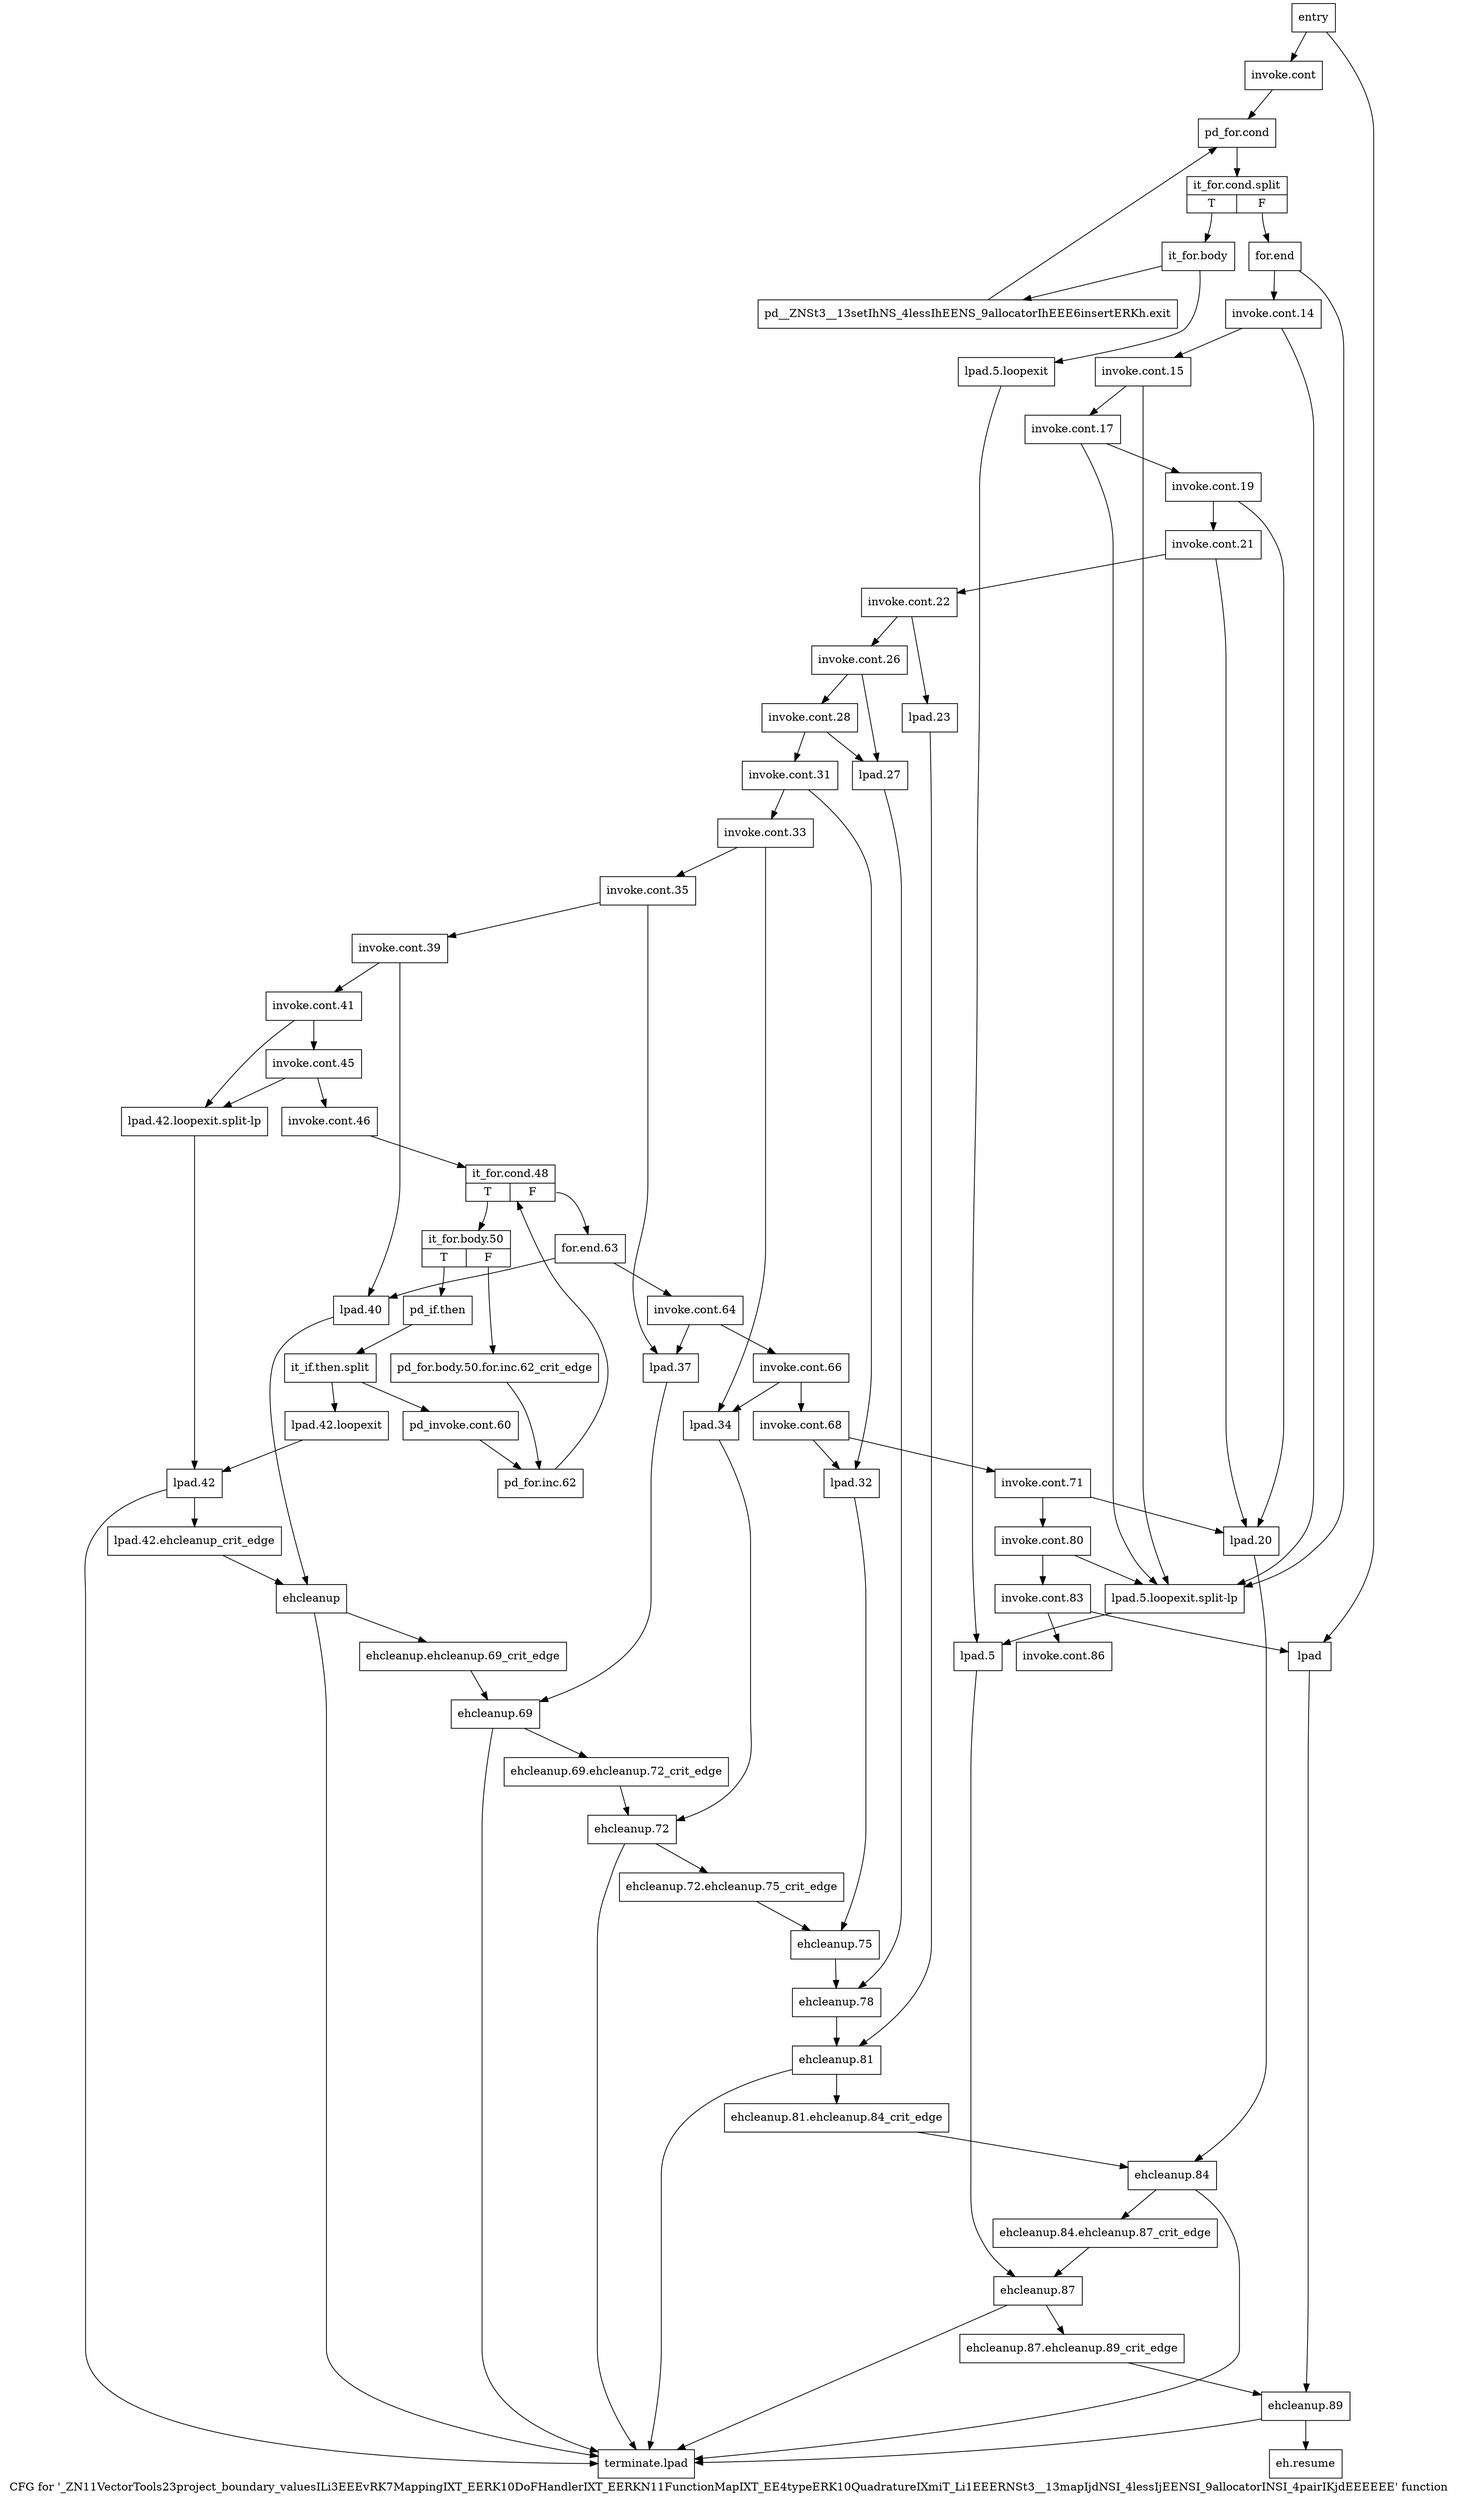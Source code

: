 digraph "CFG for '_ZN11VectorTools23project_boundary_valuesILi3EEEvRK7MappingIXT_EERK10DoFHandlerIXT_EERKN11FunctionMapIXT_EE4typeERK10QuadratureIXmiT_Li1EEERNSt3__13mapIjdNSI_4lessIjEENSI_9allocatorINSI_4pairIKjdEEEEEE' function" {
	label="CFG for '_ZN11VectorTools23project_boundary_valuesILi3EEEvRK7MappingIXT_EERK10DoFHandlerIXT_EERKN11FunctionMapIXT_EE4typeERK10QuadratureIXmiT_Li1EEERNSt3__13mapIjdNSI_4lessIjEENSI_9allocatorINSI_4pairIKjdEEEEEE' function";

	Node0x88e0270 [shape=record,label="{entry}"];
	Node0x88e0270 -> Node0x88e02c0;
	Node0x88e0270 -> Node0x88e0400;
	Node0x88e02c0 [shape=record,label="{invoke.cont}"];
	Node0x88e02c0 -> Node0x88e0310;
	Node0x88e0310 [shape=record,label="{pd_for.cond}"];
	Node0x88e0310 -> Node0xc2e92a0;
	Node0xc2e92a0 [shape=record,label="{it_for.cond.split|{<s0>T|<s1>F}}"];
	Node0xc2e92a0:s0 -> Node0x88e0360;
	Node0xc2e92a0:s1 -> Node0x88e15d0;
	Node0x88e0360 [shape=record,label="{it_for.body}"];
	Node0x88e0360 -> Node0x88e03b0;
	Node0x88e0360 -> Node0x88d7890;
	Node0x88e03b0 [shape=record,label="{pd__ZNSt3__13setIhNS_4lessIhEENS_9allocatorIhEEE6insertERKh.exit}"];
	Node0x88e03b0 -> Node0x88e0310;
	Node0x88e0400 [shape=record,label="{lpad}"];
	Node0x88e0400 -> Node0x88e2700;
	Node0x88d7890 [shape=record,label="{lpad.5.loopexit}"];
	Node0x88d7890 -> Node0x88e1580;
	Node0x88d78e0 [shape=record,label="{lpad.5.loopexit.split-lp}"];
	Node0x88d78e0 -> Node0x88e1580;
	Node0x88e1580 [shape=record,label="{lpad.5}"];
	Node0x88e1580 -> Node0x88e2660;
	Node0x88e15d0 [shape=record,label="{for.end}"];
	Node0x88e15d0 -> Node0x88e1620;
	Node0x88e15d0 -> Node0x88d78e0;
	Node0x88e1620 [shape=record,label="{invoke.cont.14}"];
	Node0x88e1620 -> Node0x88e1670;
	Node0x88e1620 -> Node0x88d78e0;
	Node0x88e1670 [shape=record,label="{invoke.cont.15}"];
	Node0x88e1670 -> Node0x88e16c0;
	Node0x88e1670 -> Node0x88d78e0;
	Node0x88e16c0 [shape=record,label="{invoke.cont.17}"];
	Node0x88e16c0 -> Node0x88e1710;
	Node0x88e16c0 -> Node0x88d78e0;
	Node0x88e1710 [shape=record,label="{invoke.cont.19}"];
	Node0x88e1710 -> Node0x88e1760;
	Node0x88e1710 -> Node0x88e1c60;
	Node0x88e1760 [shape=record,label="{invoke.cont.21}"];
	Node0x88e1760 -> Node0x88e17b0;
	Node0x88e1760 -> Node0x88e1c60;
	Node0x88e17b0 [shape=record,label="{invoke.cont.22}"];
	Node0x88e17b0 -> Node0x88e1800;
	Node0x88e17b0 -> Node0x88e1cb0;
	Node0x88e1800 [shape=record,label="{invoke.cont.26}"];
	Node0x88e1800 -> Node0x88e1850;
	Node0x88e1800 -> Node0x88e1d00;
	Node0x88e1850 [shape=record,label="{invoke.cont.28}"];
	Node0x88e1850 -> Node0x88e18a0;
	Node0x88e1850 -> Node0x88e1d00;
	Node0x88e18a0 [shape=record,label="{invoke.cont.31}"];
	Node0x88e18a0 -> Node0x88e18f0;
	Node0x88e18a0 -> Node0x88e1d50;
	Node0x88e18f0 [shape=record,label="{invoke.cont.33}"];
	Node0x88e18f0 -> Node0x88e1940;
	Node0x88e18f0 -> Node0x88e1da0;
	Node0x88e1940 [shape=record,label="{invoke.cont.35}"];
	Node0x88e1940 -> Node0x88e1990;
	Node0x88e1940 -> Node0x88e1df0;
	Node0x88e1990 [shape=record,label="{invoke.cont.39}"];
	Node0x88e1990 -> Node0x88e19e0;
	Node0x88e1990 -> Node0x88e1e40;
	Node0x88e19e0 [shape=record,label="{invoke.cont.41}"];
	Node0x88e19e0 -> Node0x88e1a30;
	Node0x88e19e0 -> Node0x88e1ee0;
	Node0x88e1a30 [shape=record,label="{invoke.cont.45}"];
	Node0x88e1a30 -> Node0x88e1a80;
	Node0x88e1a30 -> Node0x88e1ee0;
	Node0x88e1a80 [shape=record,label="{invoke.cont.46}"];
	Node0x88e1a80 -> Node0x88e1ad0;
	Node0x88e1ad0 [shape=record,label="{it_for.cond.48|{<s0>T|<s1>F}}"];
	Node0x88e1ad0:s0 -> Node0x88e1b20;
	Node0x88e1ad0:s1 -> Node0x88e2020;
	Node0x88e1b20 [shape=record,label="{it_for.body.50|{<s0>T|<s1>F}}"];
	Node0x88e1b20:s0 -> Node0x88e1bc0;
	Node0x88e1b20:s1 -> Node0x88e1b70;
	Node0x88e1b70 [shape=record,label="{pd_for.body.50.for.inc.62_crit_edge}"];
	Node0x88e1b70 -> Node0x88e1fd0;
	Node0x88e1bc0 [shape=record,label="{pd_if.then}"];
	Node0x88e1bc0 -> Node0xc71d790;
	Node0xc71d790 [shape=record,label="{it_if.then.split}"];
	Node0xc71d790 -> Node0x88e1c10;
	Node0xc71d790 -> Node0x88e1e90;
	Node0x88e1c10 [shape=record,label="{pd_invoke.cont.60}"];
	Node0x88e1c10 -> Node0x88e1fd0;
	Node0x88e1c60 [shape=record,label="{lpad.20}"];
	Node0x88e1c60 -> Node0x88e25c0;
	Node0x88e1cb0 [shape=record,label="{lpad.23}"];
	Node0x88e1cb0 -> Node0x88e2520;
	Node0x88e1d00 [shape=record,label="{lpad.27}"];
	Node0x88e1d00 -> Node0x88e24d0;
	Node0x88e1d50 [shape=record,label="{lpad.32}"];
	Node0x88e1d50 -> Node0x88e2480;
	Node0x88e1da0 [shape=record,label="{lpad.34}"];
	Node0x88e1da0 -> Node0x88e23e0;
	Node0x88e1df0 [shape=record,label="{lpad.37}"];
	Node0x88e1df0 -> Node0x88e2340;
	Node0x88e1e40 [shape=record,label="{lpad.40}"];
	Node0x88e1e40 -> Node0x88e22a0;
	Node0x88e1e90 [shape=record,label="{lpad.42.loopexit}"];
	Node0x88e1e90 -> Node0x88e1f30;
	Node0x88e1ee0 [shape=record,label="{lpad.42.loopexit.split-lp}"];
	Node0x88e1ee0 -> Node0x88e1f30;
	Node0x88e1f30 [shape=record,label="{lpad.42}"];
	Node0x88e1f30 -> Node0x88e1f80;
	Node0x88e1f30 -> Node0x88e27a0;
	Node0x88e1f80 [shape=record,label="{lpad.42.ehcleanup_crit_edge}"];
	Node0x88e1f80 -> Node0x88e22a0;
	Node0x88e1fd0 [shape=record,label="{pd_for.inc.62}"];
	Node0x88e1fd0 -> Node0x88e1ad0;
	Node0x88e2020 [shape=record,label="{for.end.63}"];
	Node0x88e2020 -> Node0x88e2070;
	Node0x88e2020 -> Node0x88e1e40;
	Node0x88e2070 [shape=record,label="{invoke.cont.64}"];
	Node0x88e2070 -> Node0x88e20c0;
	Node0x88e2070 -> Node0x88e1df0;
	Node0x88e20c0 [shape=record,label="{invoke.cont.66}"];
	Node0x88e20c0 -> Node0x88e2110;
	Node0x88e20c0 -> Node0x88e1da0;
	Node0x88e2110 [shape=record,label="{invoke.cont.68}"];
	Node0x88e2110 -> Node0x88e2160;
	Node0x88e2110 -> Node0x88e1d50;
	Node0x88e2160 [shape=record,label="{invoke.cont.71}"];
	Node0x88e2160 -> Node0x88e21b0;
	Node0x88e2160 -> Node0x88e1c60;
	Node0x88e21b0 [shape=record,label="{invoke.cont.80}"];
	Node0x88e21b0 -> Node0x88e2200;
	Node0x88e21b0 -> Node0x88d78e0;
	Node0x88e2200 [shape=record,label="{invoke.cont.83}"];
	Node0x88e2200 -> Node0x88e2250;
	Node0x88e2200 -> Node0x88e0400;
	Node0x88e2250 [shape=record,label="{invoke.cont.86}"];
	Node0x88e22a0 [shape=record,label="{ehcleanup}"];
	Node0x88e22a0 -> Node0x88e22f0;
	Node0x88e22a0 -> Node0x88e27a0;
	Node0x88e22f0 [shape=record,label="{ehcleanup.ehcleanup.69_crit_edge}"];
	Node0x88e22f0 -> Node0x88e2340;
	Node0x88e2340 [shape=record,label="{ehcleanup.69}"];
	Node0x88e2340 -> Node0x88e2390;
	Node0x88e2340 -> Node0x88e27a0;
	Node0x88e2390 [shape=record,label="{ehcleanup.69.ehcleanup.72_crit_edge}"];
	Node0x88e2390 -> Node0x88e23e0;
	Node0x88e23e0 [shape=record,label="{ehcleanup.72}"];
	Node0x88e23e0 -> Node0x88e2430;
	Node0x88e23e0 -> Node0x88e27a0;
	Node0x88e2430 [shape=record,label="{ehcleanup.72.ehcleanup.75_crit_edge}"];
	Node0x88e2430 -> Node0x88e2480;
	Node0x88e2480 [shape=record,label="{ehcleanup.75}"];
	Node0x88e2480 -> Node0x88e24d0;
	Node0x88e24d0 [shape=record,label="{ehcleanup.78}"];
	Node0x88e24d0 -> Node0x88e2520;
	Node0x88e2520 [shape=record,label="{ehcleanup.81}"];
	Node0x88e2520 -> Node0x88e2570;
	Node0x88e2520 -> Node0x88e27a0;
	Node0x88e2570 [shape=record,label="{ehcleanup.81.ehcleanup.84_crit_edge}"];
	Node0x88e2570 -> Node0x88e25c0;
	Node0x88e25c0 [shape=record,label="{ehcleanup.84}"];
	Node0x88e25c0 -> Node0x88e2610;
	Node0x88e25c0 -> Node0x88e27a0;
	Node0x88e2610 [shape=record,label="{ehcleanup.84.ehcleanup.87_crit_edge}"];
	Node0x88e2610 -> Node0x88e2660;
	Node0x88e2660 [shape=record,label="{ehcleanup.87}"];
	Node0x88e2660 -> Node0x88e26b0;
	Node0x88e2660 -> Node0x88e27a0;
	Node0x88e26b0 [shape=record,label="{ehcleanup.87.ehcleanup.89_crit_edge}"];
	Node0x88e26b0 -> Node0x88e2700;
	Node0x88e2700 [shape=record,label="{ehcleanup.89}"];
	Node0x88e2700 -> Node0x88e2750;
	Node0x88e2700 -> Node0x88e27a0;
	Node0x88e2750 [shape=record,label="{eh.resume}"];
	Node0x88e27a0 [shape=record,label="{terminate.lpad}"];
}
